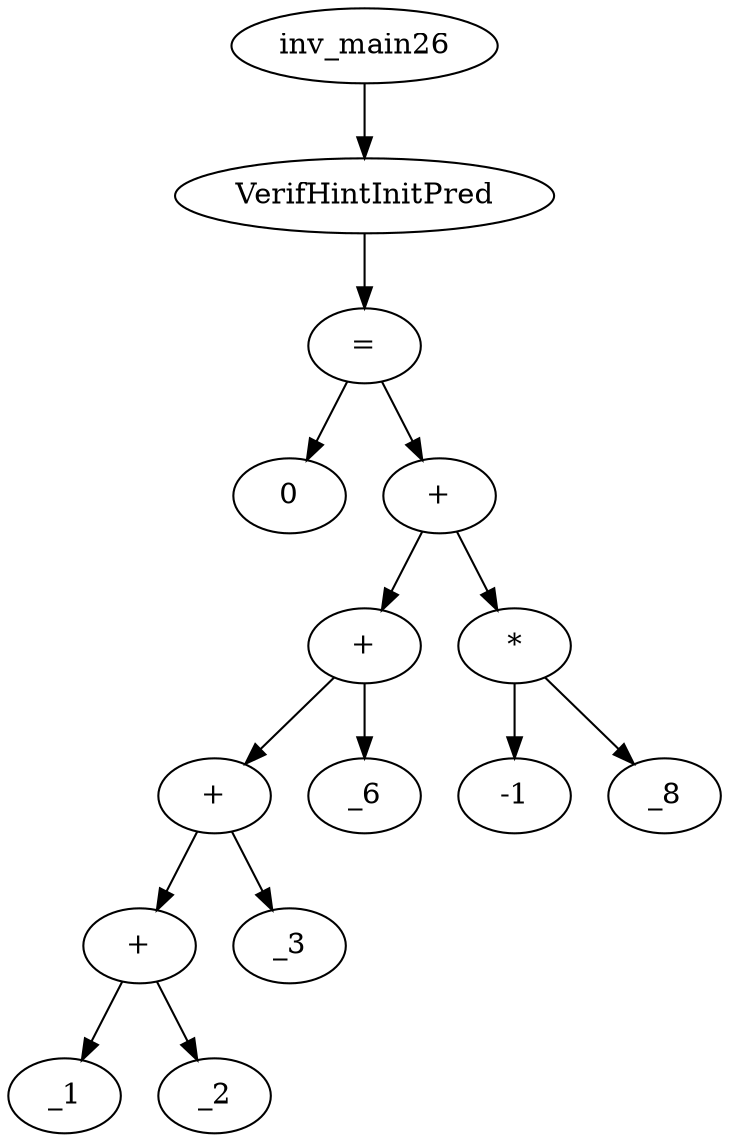 digraph dag {
0 [label="inv_main26"];
1 [label="VerifHintInitPred"];
2 [label="="];
3 [label="0"];
4 [label="+"];
5 [label="+"];
6 [label="+"];
7 [label="+"];
8 [label="_1"];
9 [label="_2"];
10 [label="_3"];
11 [label="_6"];
12 [label="*"];
13 [label="-1"];
14 [label="_8"];
0->1
1->2
2->4
2 -> 3
4->5
4 -> 12
5->6
5 -> 11
6->7
6 -> 10
7->9
7 -> 8
12->14
12 -> 13
}
